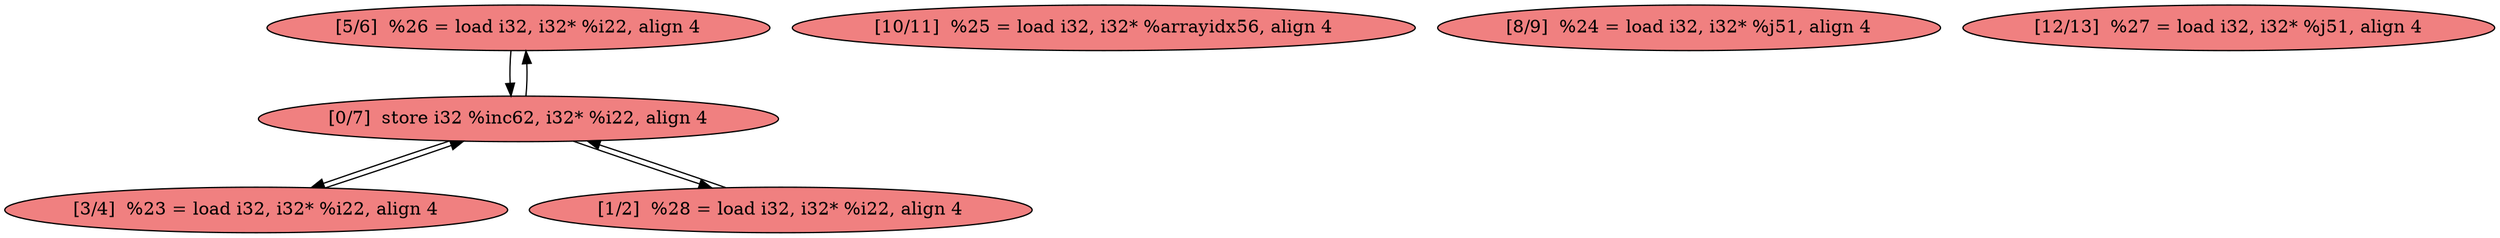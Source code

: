 
digraph G {


node406 [fillcolor=lightcoral,label="[5/6]  %26 = load i32, i32* %i22, align 4",shape=ellipse,style=filled ]
node401 [fillcolor=lightcoral,label="[3/4]  %23 = load i32, i32* %i22, align 4",shape=ellipse,style=filled ]
node402 [fillcolor=lightcoral,label="[1/2]  %28 = load i32, i32* %i22, align 4",shape=ellipse,style=filled ]
node404 [fillcolor=lightcoral,label="[10/11]  %25 = load i32, i32* %arrayidx56, align 4",shape=ellipse,style=filled ]
node400 [fillcolor=lightcoral,label="[0/7]  store i32 %inc62, i32* %i22, align 4",shape=ellipse,style=filled ]
node403 [fillcolor=lightcoral,label="[8/9]  %24 = load i32, i32* %j51, align 4",shape=ellipse,style=filled ]
node405 [fillcolor=lightcoral,label="[12/13]  %27 = load i32, i32* %j51, align 4",shape=ellipse,style=filled ]

node402->node400 [ ]
node406->node400 [ ]
node400->node402 [ ]
node400->node401 [ ]
node400->node406 [ ]
node401->node400 [ ]


}
